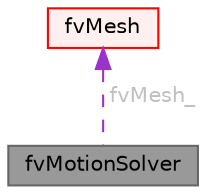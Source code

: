 digraph "fvMotionSolver"
{
 // LATEX_PDF_SIZE
  bgcolor="transparent";
  edge [fontname=Helvetica,fontsize=10,labelfontname=Helvetica,labelfontsize=10];
  node [fontname=Helvetica,fontsize=10,shape=box,height=0.2,width=0.4];
  Node1 [id="Node000001",label="fvMotionSolver",height=0.2,width=0.4,color="gray40", fillcolor="grey60", style="filled", fontcolor="black",tooltip="Base class for fvMesh based motionSolvers."];
  Node2 -> Node1 [id="edge1_Node000001_Node000002",dir="back",color="darkorchid3",style="dashed",tooltip=" ",label=" fvMesh_",fontcolor="grey" ];
  Node2 [id="Node000002",label="fvMesh",height=0.2,width=0.4,color="red", fillcolor="#FFF0F0", style="filled",URL="$classFoam_1_1fvMesh.html",tooltip="Mesh data needed to do the Finite Volume discretisation."];
}
